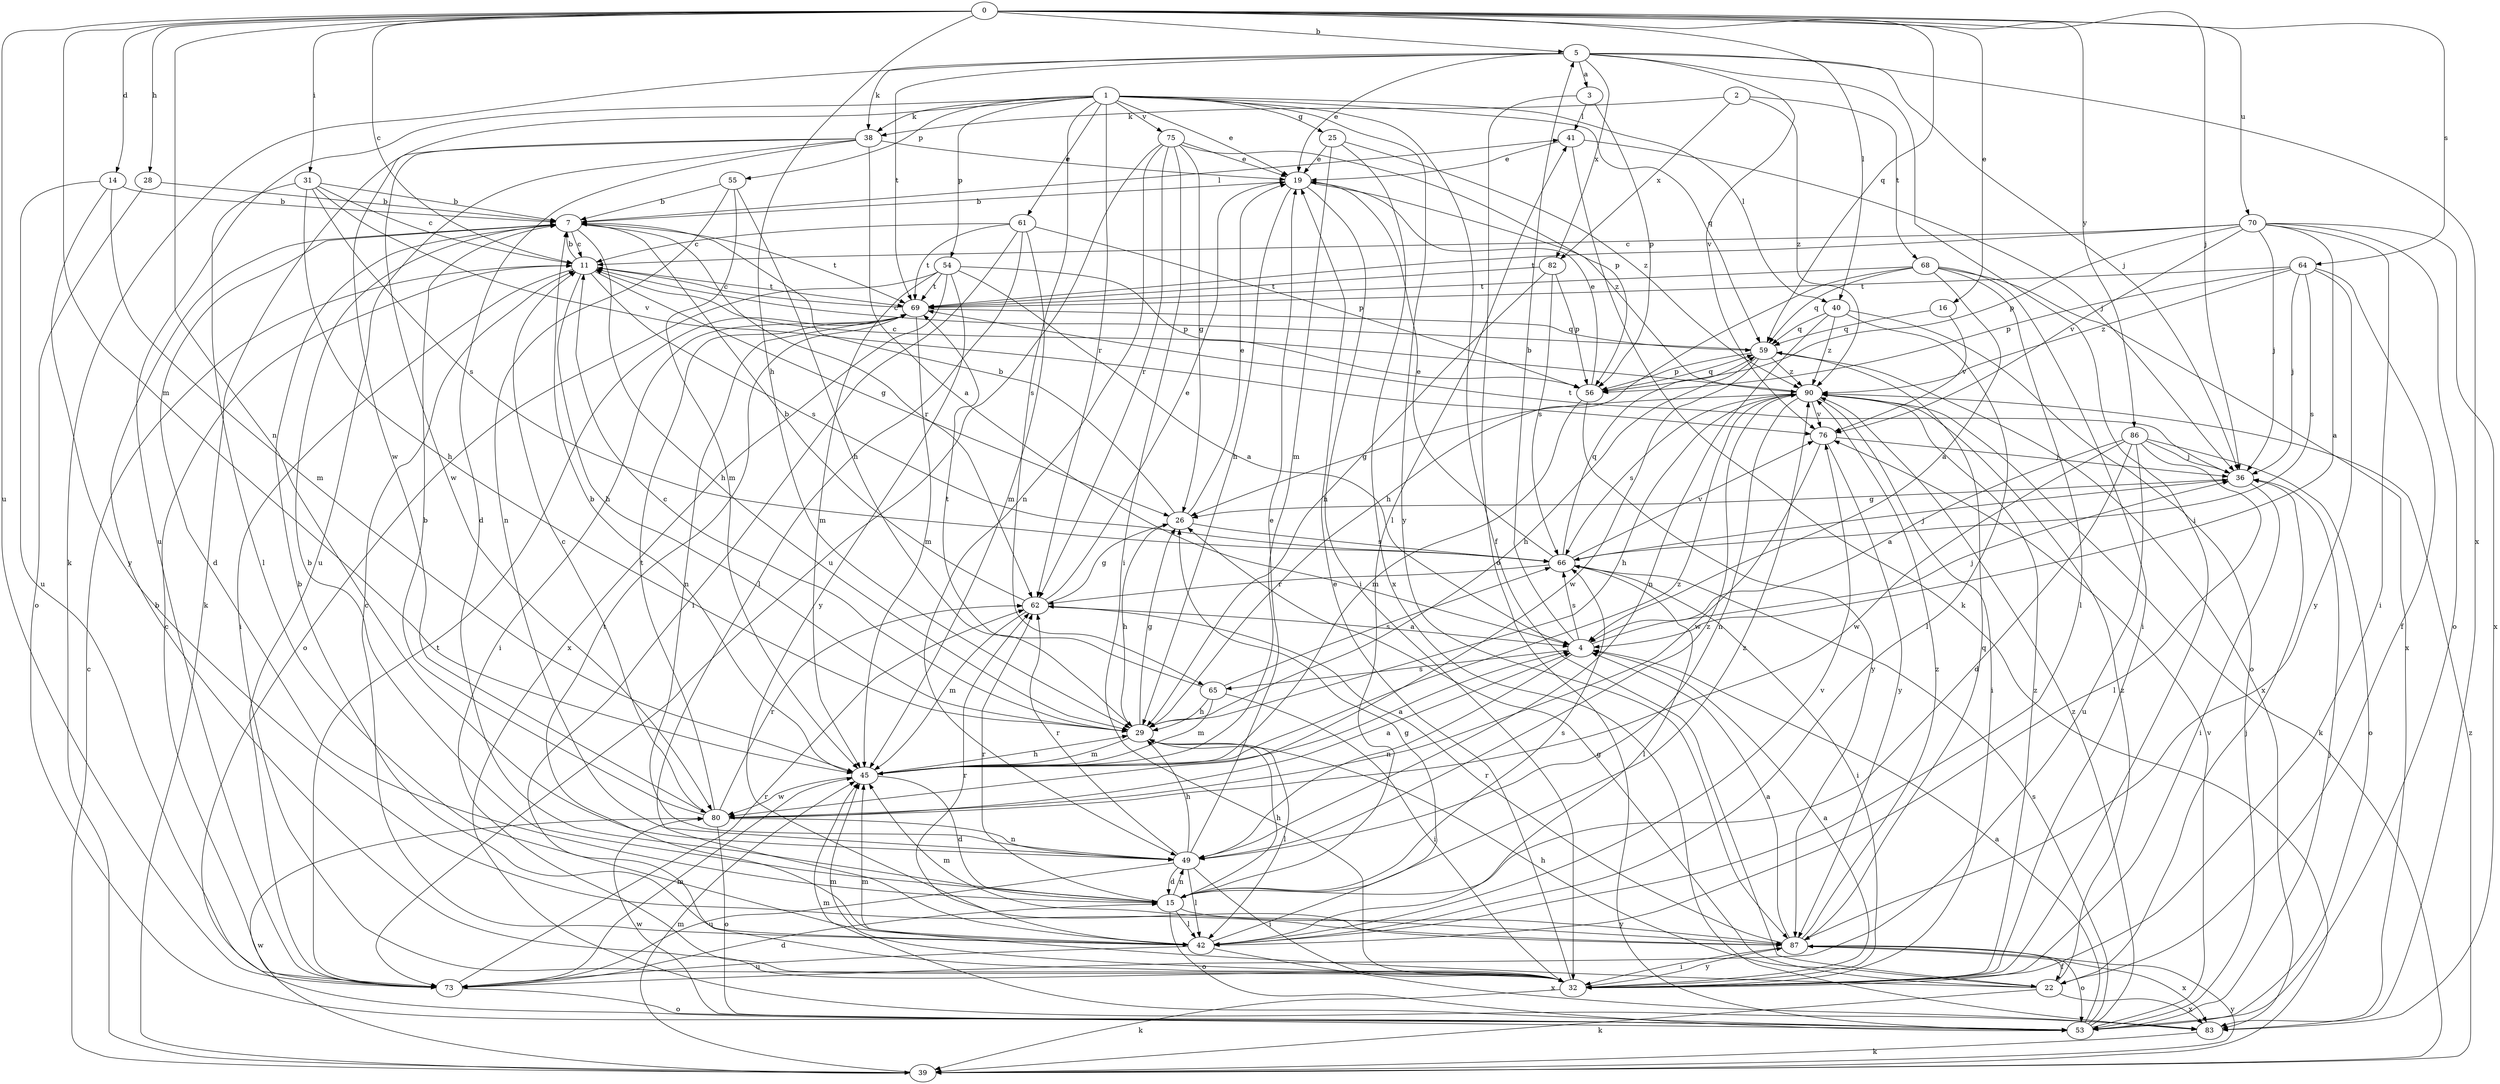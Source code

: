 strict digraph  {
0;
1;
2;
3;
4;
5;
7;
11;
14;
15;
16;
19;
22;
25;
26;
28;
29;
31;
32;
36;
38;
39;
40;
41;
42;
45;
49;
53;
54;
55;
56;
59;
61;
62;
64;
65;
66;
68;
69;
70;
73;
75;
76;
80;
82;
83;
86;
87;
90;
0 -> 5  [label=b];
0 -> 11  [label=c];
0 -> 14  [label=d];
0 -> 16  [label=e];
0 -> 28  [label=h];
0 -> 29  [label=h];
0 -> 31  [label=i];
0 -> 36  [label=j];
0 -> 40  [label=l];
0 -> 45  [label=m];
0 -> 49  [label=n];
0 -> 59  [label=q];
0 -> 64  [label=s];
0 -> 70  [label=u];
0 -> 73  [label=u];
0 -> 86  [label=y];
1 -> 19  [label=e];
1 -> 22  [label=f];
1 -> 25  [label=g];
1 -> 38  [label=k];
1 -> 40  [label=l];
1 -> 54  [label=p];
1 -> 55  [label=p];
1 -> 59  [label=q];
1 -> 61  [label=r];
1 -> 62  [label=r];
1 -> 65  [label=s];
1 -> 73  [label=u];
1 -> 75  [label=v];
1 -> 80  [label=w];
1 -> 87  [label=y];
2 -> 38  [label=k];
2 -> 68  [label=t];
2 -> 82  [label=x];
2 -> 90  [label=z];
3 -> 41  [label=l];
3 -> 53  [label=o];
3 -> 56  [label=p];
4 -> 5  [label=b];
4 -> 36  [label=j];
4 -> 49  [label=n];
4 -> 65  [label=s];
4 -> 66  [label=s];
5 -> 3  [label=a];
5 -> 19  [label=e];
5 -> 32  [label=i];
5 -> 36  [label=j];
5 -> 38  [label=k];
5 -> 39  [label=k];
5 -> 69  [label=t];
5 -> 76  [label=v];
5 -> 82  [label=x];
5 -> 83  [label=x];
7 -> 11  [label=c];
7 -> 15  [label=d];
7 -> 29  [label=h];
7 -> 41  [label=l];
7 -> 62  [label=r];
7 -> 69  [label=t];
11 -> 7  [label=b];
11 -> 26  [label=g];
11 -> 29  [label=h];
11 -> 32  [label=i];
11 -> 66  [label=s];
11 -> 69  [label=t];
14 -> 7  [label=b];
14 -> 45  [label=m];
14 -> 73  [label=u];
14 -> 87  [label=y];
15 -> 7  [label=b];
15 -> 29  [label=h];
15 -> 41  [label=l];
15 -> 42  [label=l];
15 -> 49  [label=n];
15 -> 53  [label=o];
15 -> 62  [label=r];
15 -> 66  [label=s];
15 -> 87  [label=y];
15 -> 90  [label=z];
16 -> 59  [label=q];
16 -> 76  [label=v];
19 -> 7  [label=b];
19 -> 29  [label=h];
19 -> 32  [label=i];
19 -> 90  [label=z];
22 -> 26  [label=g];
22 -> 29  [label=h];
22 -> 36  [label=j];
22 -> 39  [label=k];
22 -> 45  [label=m];
22 -> 83  [label=x];
22 -> 90  [label=z];
25 -> 19  [label=e];
25 -> 45  [label=m];
25 -> 83  [label=x];
25 -> 90  [label=z];
26 -> 7  [label=b];
26 -> 19  [label=e];
26 -> 29  [label=h];
26 -> 66  [label=s];
28 -> 7  [label=b];
28 -> 53  [label=o];
29 -> 11  [label=c];
29 -> 26  [label=g];
29 -> 42  [label=l];
29 -> 45  [label=m];
31 -> 7  [label=b];
31 -> 11  [label=c];
31 -> 29  [label=h];
31 -> 42  [label=l];
31 -> 66  [label=s];
31 -> 76  [label=v];
32 -> 4  [label=a];
32 -> 7  [label=b];
32 -> 19  [label=e];
32 -> 39  [label=k];
32 -> 45  [label=m];
32 -> 87  [label=y];
32 -> 90  [label=z];
36 -> 26  [label=g];
36 -> 32  [label=i];
36 -> 69  [label=t];
38 -> 4  [label=a];
38 -> 15  [label=d];
38 -> 19  [label=e];
38 -> 39  [label=k];
38 -> 73  [label=u];
38 -> 80  [label=w];
39 -> 11  [label=c];
39 -> 45  [label=m];
39 -> 80  [label=w];
39 -> 87  [label=y];
39 -> 90  [label=z];
40 -> 42  [label=l];
40 -> 49  [label=n];
40 -> 53  [label=o];
40 -> 59  [label=q];
40 -> 90  [label=z];
41 -> 19  [label=e];
41 -> 36  [label=j];
41 -> 39  [label=k];
42 -> 7  [label=b];
42 -> 11  [label=c];
42 -> 26  [label=g];
42 -> 62  [label=r];
42 -> 69  [label=t];
42 -> 73  [label=u];
42 -> 76  [label=v];
42 -> 83  [label=x];
45 -> 4  [label=a];
45 -> 7  [label=b];
45 -> 15  [label=d];
45 -> 29  [label=h];
45 -> 80  [label=w];
45 -> 90  [label=z];
49 -> 15  [label=d];
49 -> 19  [label=e];
49 -> 29  [label=h];
49 -> 32  [label=i];
49 -> 42  [label=l];
49 -> 62  [label=r];
49 -> 73  [label=u];
49 -> 90  [label=z];
53 -> 4  [label=a];
53 -> 36  [label=j];
53 -> 45  [label=m];
53 -> 66  [label=s];
53 -> 76  [label=v];
53 -> 80  [label=w];
53 -> 90  [label=z];
54 -> 4  [label=a];
54 -> 45  [label=m];
54 -> 53  [label=o];
54 -> 56  [label=p];
54 -> 69  [label=t];
54 -> 83  [label=x];
54 -> 87  [label=y];
55 -> 7  [label=b];
55 -> 29  [label=h];
55 -> 45  [label=m];
55 -> 49  [label=n];
56 -> 19  [label=e];
56 -> 45  [label=m];
56 -> 59  [label=q];
56 -> 87  [label=y];
59 -> 11  [label=c];
59 -> 29  [label=h];
59 -> 56  [label=p];
59 -> 80  [label=w];
59 -> 83  [label=x];
59 -> 90  [label=z];
61 -> 11  [label=c];
61 -> 32  [label=i];
61 -> 42  [label=l];
61 -> 45  [label=m];
61 -> 56  [label=p];
61 -> 69  [label=t];
62 -> 4  [label=a];
62 -> 7  [label=b];
62 -> 19  [label=e];
62 -> 26  [label=g];
62 -> 45  [label=m];
64 -> 22  [label=f];
64 -> 36  [label=j];
64 -> 56  [label=p];
64 -> 66  [label=s];
64 -> 69  [label=t];
64 -> 87  [label=y];
64 -> 90  [label=z];
65 -> 29  [label=h];
65 -> 32  [label=i];
65 -> 45  [label=m];
65 -> 66  [label=s];
65 -> 69  [label=t];
66 -> 19  [label=e];
66 -> 32  [label=i];
66 -> 36  [label=j];
66 -> 42  [label=l];
66 -> 59  [label=q];
66 -> 62  [label=r];
66 -> 76  [label=v];
68 -> 4  [label=a];
68 -> 29  [label=h];
68 -> 32  [label=i];
68 -> 42  [label=l];
68 -> 59  [label=q];
68 -> 69  [label=t];
68 -> 83  [label=x];
69 -> 11  [label=c];
69 -> 32  [label=i];
69 -> 45  [label=m];
69 -> 49  [label=n];
69 -> 59  [label=q];
70 -> 4  [label=a];
70 -> 11  [label=c];
70 -> 32  [label=i];
70 -> 36  [label=j];
70 -> 53  [label=o];
70 -> 56  [label=p];
70 -> 69  [label=t];
70 -> 76  [label=v];
70 -> 83  [label=x];
73 -> 11  [label=c];
73 -> 15  [label=d];
73 -> 45  [label=m];
73 -> 53  [label=o];
73 -> 62  [label=r];
73 -> 69  [label=t];
75 -> 19  [label=e];
75 -> 26  [label=g];
75 -> 32  [label=i];
75 -> 49  [label=n];
75 -> 56  [label=p];
75 -> 62  [label=r];
75 -> 73  [label=u];
76 -> 36  [label=j];
76 -> 80  [label=w];
76 -> 87  [label=y];
80 -> 4  [label=a];
80 -> 7  [label=b];
80 -> 11  [label=c];
80 -> 49  [label=n];
80 -> 53  [label=o];
80 -> 62  [label=r];
80 -> 69  [label=t];
82 -> 29  [label=h];
82 -> 56  [label=p];
82 -> 66  [label=s];
82 -> 69  [label=t];
83 -> 39  [label=k];
86 -> 4  [label=a];
86 -> 15  [label=d];
86 -> 36  [label=j];
86 -> 42  [label=l];
86 -> 53  [label=o];
86 -> 73  [label=u];
86 -> 80  [label=w];
87 -> 4  [label=a];
87 -> 22  [label=f];
87 -> 32  [label=i];
87 -> 45  [label=m];
87 -> 53  [label=o];
87 -> 59  [label=q];
87 -> 62  [label=r];
87 -> 83  [label=x];
87 -> 90  [label=z];
90 -> 11  [label=c];
90 -> 26  [label=g];
90 -> 29  [label=h];
90 -> 32  [label=i];
90 -> 39  [label=k];
90 -> 49  [label=n];
90 -> 66  [label=s];
90 -> 76  [label=v];
}
